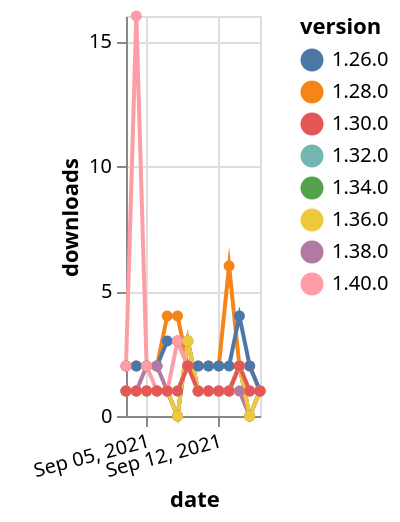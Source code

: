 {"$schema": "https://vega.github.io/schema/vega-lite/v5.json", "description": "A simple bar chart with embedded data.", "data": {"values": [{"date": "2021-09-03", "total": 202, "delta": 1, "version": "1.34.0"}, {"date": "2021-09-04", "total": 203, "delta": 1, "version": "1.34.0"}, {"date": "2021-09-05", "total": 204, "delta": 1, "version": "1.34.0"}, {"date": "2021-09-06", "total": 205, "delta": 1, "version": "1.34.0"}, {"date": "2021-09-07", "total": 206, "delta": 1, "version": "1.34.0"}, {"date": "2021-09-08", "total": 206, "delta": 0, "version": "1.34.0"}, {"date": "2021-09-09", "total": 209, "delta": 3, "version": "1.34.0"}, {"date": "2021-09-10", "total": 210, "delta": 1, "version": "1.34.0"}, {"date": "2021-09-11", "total": 211, "delta": 1, "version": "1.34.0"}, {"date": "2021-09-12", "total": 212, "delta": 1, "version": "1.34.0"}, {"date": "2021-09-13", "total": 213, "delta": 1, "version": "1.34.0"}, {"date": "2021-09-14", "total": 215, "delta": 2, "version": "1.34.0"}, {"date": "2021-09-15", "total": 215, "delta": 0, "version": "1.34.0"}, {"date": "2021-09-16", "total": 216, "delta": 1, "version": "1.34.0"}, {"date": "2021-09-03", "total": 201, "delta": 1, "version": "1.32.0"}, {"date": "2021-09-04", "total": 202, "delta": 1, "version": "1.32.0"}, {"date": "2021-09-05", "total": 203, "delta": 1, "version": "1.32.0"}, {"date": "2021-09-06", "total": 204, "delta": 1, "version": "1.32.0"}, {"date": "2021-09-07", "total": 205, "delta": 1, "version": "1.32.0"}, {"date": "2021-09-08", "total": 206, "delta": 1, "version": "1.32.0"}, {"date": "2021-09-09", "total": 208, "delta": 2, "version": "1.32.0"}, {"date": "2021-09-10", "total": 209, "delta": 1, "version": "1.32.0"}, {"date": "2021-09-11", "total": 210, "delta": 1, "version": "1.32.0"}, {"date": "2021-09-12", "total": 211, "delta": 1, "version": "1.32.0"}, {"date": "2021-09-13", "total": 212, "delta": 1, "version": "1.32.0"}, {"date": "2021-09-14", "total": 214, "delta": 2, "version": "1.32.0"}, {"date": "2021-09-15", "total": 215, "delta": 1, "version": "1.32.0"}, {"date": "2021-09-16", "total": 216, "delta": 1, "version": "1.32.0"}, {"date": "2021-09-03", "total": 2606, "delta": 2, "version": "1.28.0"}, {"date": "2021-09-04", "total": 2608, "delta": 2, "version": "1.28.0"}, {"date": "2021-09-05", "total": 2610, "delta": 2, "version": "1.28.0"}, {"date": "2021-09-06", "total": 2612, "delta": 2, "version": "1.28.0"}, {"date": "2021-09-07", "total": 2616, "delta": 4, "version": "1.28.0"}, {"date": "2021-09-08", "total": 2620, "delta": 4, "version": "1.28.0"}, {"date": "2021-09-09", "total": 2622, "delta": 2, "version": "1.28.0"}, {"date": "2021-09-10", "total": 2624, "delta": 2, "version": "1.28.0"}, {"date": "2021-09-11", "total": 2626, "delta": 2, "version": "1.28.0"}, {"date": "2021-09-12", "total": 2628, "delta": 2, "version": "1.28.0"}, {"date": "2021-09-13", "total": 2634, "delta": 6, "version": "1.28.0"}, {"date": "2021-09-14", "total": 2636, "delta": 2, "version": "1.28.0"}, {"date": "2021-09-15", "total": 2638, "delta": 2, "version": "1.28.0"}, {"date": "2021-09-16", "total": 2639, "delta": 1, "version": "1.28.0"}, {"date": "2021-09-03", "total": 2434, "delta": 2, "version": "1.26.0"}, {"date": "2021-09-04", "total": 2436, "delta": 2, "version": "1.26.0"}, {"date": "2021-09-05", "total": 2438, "delta": 2, "version": "1.26.0"}, {"date": "2021-09-06", "total": 2440, "delta": 2, "version": "1.26.0"}, {"date": "2021-09-07", "total": 2443, "delta": 3, "version": "1.26.0"}, {"date": "2021-09-08", "total": 2446, "delta": 3, "version": "1.26.0"}, {"date": "2021-09-09", "total": 2448, "delta": 2, "version": "1.26.0"}, {"date": "2021-09-10", "total": 2450, "delta": 2, "version": "1.26.0"}, {"date": "2021-09-11", "total": 2452, "delta": 2, "version": "1.26.0"}, {"date": "2021-09-12", "total": 2454, "delta": 2, "version": "1.26.0"}, {"date": "2021-09-13", "total": 2456, "delta": 2, "version": "1.26.0"}, {"date": "2021-09-14", "total": 2460, "delta": 4, "version": "1.26.0"}, {"date": "2021-09-15", "total": 2462, "delta": 2, "version": "1.26.0"}, {"date": "2021-09-16", "total": 2463, "delta": 1, "version": "1.26.0"}, {"date": "2021-09-03", "total": 193, "delta": 1, "version": "1.38.0"}, {"date": "2021-09-04", "total": 194, "delta": 1, "version": "1.38.0"}, {"date": "2021-09-05", "total": 196, "delta": 2, "version": "1.38.0"}, {"date": "2021-09-06", "total": 198, "delta": 2, "version": "1.38.0"}, {"date": "2021-09-07", "total": 199, "delta": 1, "version": "1.38.0"}, {"date": "2021-09-08", "total": 199, "delta": 0, "version": "1.38.0"}, {"date": "2021-09-09", "total": 202, "delta": 3, "version": "1.38.0"}, {"date": "2021-09-10", "total": 203, "delta": 1, "version": "1.38.0"}, {"date": "2021-09-11", "total": 204, "delta": 1, "version": "1.38.0"}, {"date": "2021-09-12", "total": 205, "delta": 1, "version": "1.38.0"}, {"date": "2021-09-13", "total": 206, "delta": 1, "version": "1.38.0"}, {"date": "2021-09-14", "total": 207, "delta": 1, "version": "1.38.0"}, {"date": "2021-09-15", "total": 207, "delta": 0, "version": "1.38.0"}, {"date": "2021-09-16", "total": 208, "delta": 1, "version": "1.38.0"}, {"date": "2021-09-03", "total": 168, "delta": 1, "version": "1.36.0"}, {"date": "2021-09-04", "total": 169, "delta": 1, "version": "1.36.0"}, {"date": "2021-09-05", "total": 170, "delta": 1, "version": "1.36.0"}, {"date": "2021-09-06", "total": 171, "delta": 1, "version": "1.36.0"}, {"date": "2021-09-07", "total": 172, "delta": 1, "version": "1.36.0"}, {"date": "2021-09-08", "total": 172, "delta": 0, "version": "1.36.0"}, {"date": "2021-09-09", "total": 175, "delta": 3, "version": "1.36.0"}, {"date": "2021-09-10", "total": 176, "delta": 1, "version": "1.36.0"}, {"date": "2021-09-11", "total": 177, "delta": 1, "version": "1.36.0"}, {"date": "2021-09-12", "total": 178, "delta": 1, "version": "1.36.0"}, {"date": "2021-09-13", "total": 179, "delta": 1, "version": "1.36.0"}, {"date": "2021-09-14", "total": 181, "delta": 2, "version": "1.36.0"}, {"date": "2021-09-15", "total": 181, "delta": 0, "version": "1.36.0"}, {"date": "2021-09-16", "total": 182, "delta": 1, "version": "1.36.0"}, {"date": "2021-09-03", "total": 118, "delta": 2, "version": "1.40.0"}, {"date": "2021-09-04", "total": 134, "delta": 16, "version": "1.40.0"}, {"date": "2021-09-05", "total": 136, "delta": 2, "version": "1.40.0"}, {"date": "2021-09-06", "total": 137, "delta": 1, "version": "1.40.0"}, {"date": "2021-09-07", "total": 138, "delta": 1, "version": "1.40.0"}, {"date": "2021-09-08", "total": 141, "delta": 3, "version": "1.40.0"}, {"date": "2021-09-09", "total": 143, "delta": 2, "version": "1.40.0"}, {"date": "2021-09-10", "total": 144, "delta": 1, "version": "1.40.0"}, {"date": "2021-09-11", "total": 145, "delta": 1, "version": "1.40.0"}, {"date": "2021-09-12", "total": 146, "delta": 1, "version": "1.40.0"}, {"date": "2021-09-13", "total": 147, "delta": 1, "version": "1.40.0"}, {"date": "2021-09-14", "total": 149, "delta": 2, "version": "1.40.0"}, {"date": "2021-09-15", "total": 150, "delta": 1, "version": "1.40.0"}, {"date": "2021-09-16", "total": 151, "delta": 1, "version": "1.40.0"}, {"date": "2021-09-03", "total": 251, "delta": 1, "version": "1.30.0"}, {"date": "2021-09-04", "total": 252, "delta": 1, "version": "1.30.0"}, {"date": "2021-09-05", "total": 253, "delta": 1, "version": "1.30.0"}, {"date": "2021-09-06", "total": 254, "delta": 1, "version": "1.30.0"}, {"date": "2021-09-07", "total": 255, "delta": 1, "version": "1.30.0"}, {"date": "2021-09-08", "total": 256, "delta": 1, "version": "1.30.0"}, {"date": "2021-09-09", "total": 258, "delta": 2, "version": "1.30.0"}, {"date": "2021-09-10", "total": 259, "delta": 1, "version": "1.30.0"}, {"date": "2021-09-11", "total": 260, "delta": 1, "version": "1.30.0"}, {"date": "2021-09-12", "total": 261, "delta": 1, "version": "1.30.0"}, {"date": "2021-09-13", "total": 262, "delta": 1, "version": "1.30.0"}, {"date": "2021-09-14", "total": 264, "delta": 2, "version": "1.30.0"}, {"date": "2021-09-15", "total": 265, "delta": 1, "version": "1.30.0"}, {"date": "2021-09-16", "total": 266, "delta": 1, "version": "1.30.0"}]}, "width": "container", "mark": {"type": "line", "point": {"filled": true}}, "encoding": {"x": {"field": "date", "type": "temporal", "timeUnit": "yearmonthdate", "title": "date", "axis": {"labelAngle": -15}}, "y": {"field": "delta", "type": "quantitative", "title": "downloads"}, "color": {"field": "version", "type": "nominal"}, "tooltip": {"field": "delta"}}}